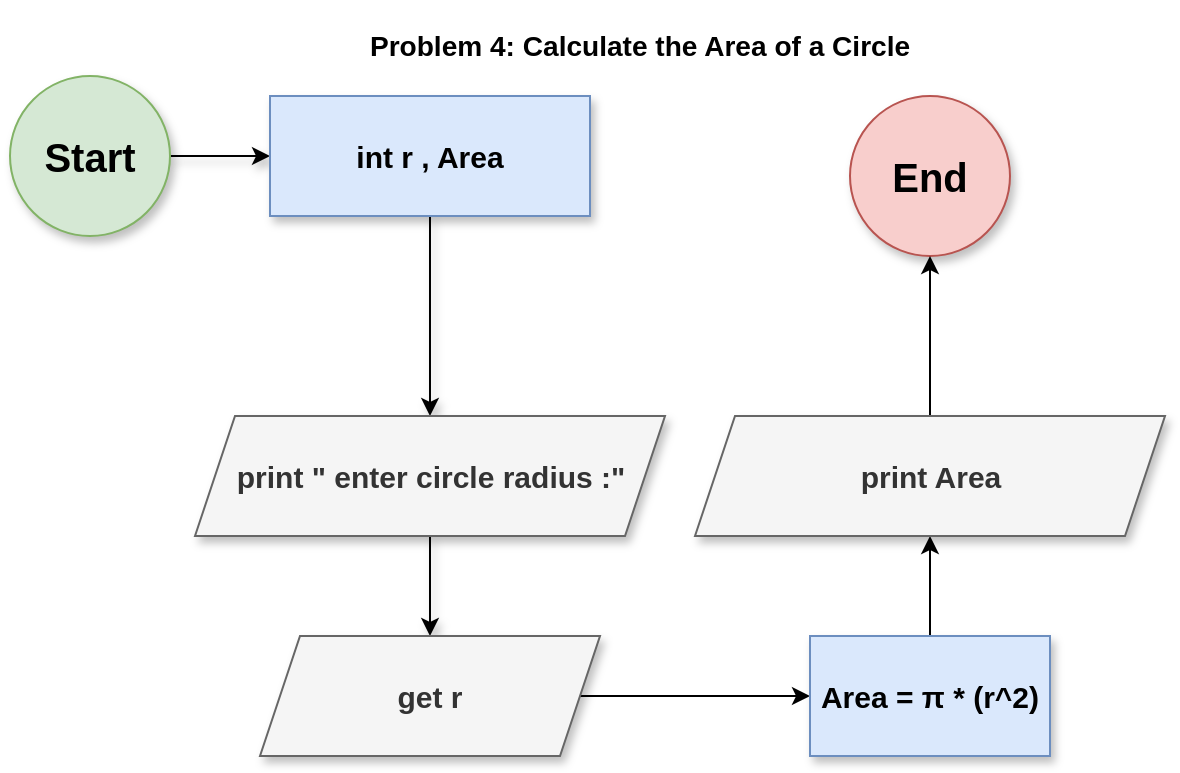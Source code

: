 <mxfile version="25.0.1">
  <diagram name="Page-1" id="dN8_6ENDUjSBBLUcKlPB">
    <mxGraphModel dx="875" dy="475" grid="1" gridSize="10" guides="1" tooltips="1" connect="1" arrows="1" fold="1" page="1" pageScale="1" pageWidth="850" pageHeight="1100" background="#ffffff" math="0" shadow="0">
      <root>
        <mxCell id="0" />
        <mxCell id="1" parent="0" />
        <mxCell id="FthU4NVJ7ODYGOHPvPlJ-1" value="" style="edgeStyle=orthogonalEdgeStyle;rounded=0;orthogonalLoop=1;jettySize=auto;html=1;shadow=1;" edge="1" parent="1" source="FthU4NVJ7ODYGOHPvPlJ-2" target="FthU4NVJ7ODYGOHPvPlJ-4">
          <mxGeometry relative="1" as="geometry" />
        </mxCell>
        <mxCell id="FthU4NVJ7ODYGOHPvPlJ-2" value="&lt;font style=&quot;font-size: 20px;&quot;&gt;&lt;b style=&quot;&quot;&gt;Start&lt;/b&gt;&lt;/font&gt;" style="ellipse;whiteSpace=wrap;html=1;aspect=fixed;fillColor=#d5e8d4;strokeColor=#82b366;shadow=1;" vertex="1" parent="1">
          <mxGeometry x="25" y="40" width="80" height="80" as="geometry" />
        </mxCell>
        <mxCell id="FthU4NVJ7ODYGOHPvPlJ-3" value="" style="edgeStyle=orthogonalEdgeStyle;rounded=0;orthogonalLoop=1;jettySize=auto;html=1;shadow=1;" edge="1" parent="1" source="FthU4NVJ7ODYGOHPvPlJ-4" target="FthU4NVJ7ODYGOHPvPlJ-6">
          <mxGeometry relative="1" as="geometry" />
        </mxCell>
        <mxCell id="FthU4NVJ7ODYGOHPvPlJ-4" value="&lt;b&gt;&lt;font&gt;int r , Area&lt;/font&gt;&lt;/b&gt;" style="rounded=0;whiteSpace=wrap;html=1;fillColor=#dae8fc;strokeColor=#6c8ebf;fontSize=15;shadow=1;" vertex="1" parent="1">
          <mxGeometry x="155" y="50" width="160" height="60" as="geometry" />
        </mxCell>
        <mxCell id="FthU4NVJ7ODYGOHPvPlJ-5" value="" style="edgeStyle=orthogonalEdgeStyle;rounded=0;orthogonalLoop=1;jettySize=auto;html=1;shadow=1;" edge="1" parent="1" source="FthU4NVJ7ODYGOHPvPlJ-6" target="FthU4NVJ7ODYGOHPvPlJ-8">
          <mxGeometry relative="1" as="geometry" />
        </mxCell>
        <mxCell id="FthU4NVJ7ODYGOHPvPlJ-6" value="print &quot; enter circle radius :&quot;" style="shape=parallelogram;perimeter=parallelogramPerimeter;whiteSpace=wrap;html=1;fixedSize=1;fillColor=#f5f5f5;strokeColor=#666666;fontColor=#333333;rounded=0;fontSize=15;fontStyle=1;shadow=1;" vertex="1" parent="1">
          <mxGeometry x="117.5" y="210" width="235" height="60" as="geometry" />
        </mxCell>
        <mxCell id="FthU4NVJ7ODYGOHPvPlJ-33" value="" style="edgeStyle=orthogonalEdgeStyle;rounded=0;orthogonalLoop=1;jettySize=auto;html=1;" edge="1" parent="1" source="FthU4NVJ7ODYGOHPvPlJ-8" target="FthU4NVJ7ODYGOHPvPlJ-32">
          <mxGeometry relative="1" as="geometry" />
        </mxCell>
        <mxCell id="FthU4NVJ7ODYGOHPvPlJ-8" value="get r" style="shape=parallelogram;perimeter=parallelogramPerimeter;whiteSpace=wrap;html=1;fixedSize=1;fillColor=#f5f5f5;strokeColor=#666666;fontColor=#333333;rounded=0;fontSize=15;fontStyle=1;shadow=1;" vertex="1" parent="1">
          <mxGeometry x="150" y="320" width="170" height="60" as="geometry" />
        </mxCell>
        <mxCell id="FthU4NVJ7ODYGOHPvPlJ-9" value="&lt;h3&gt;&lt;p&gt;&lt;/p&gt;&lt;/h3&gt;&lt;h3&gt;&lt;p&gt;&lt;/p&gt;&lt;/h3&gt;&lt;h3&gt;&lt;p&gt;&lt;/p&gt;&lt;/h3&gt;&lt;h3&gt;&lt;strong&gt;Problem 4: Calculate the Area of a Circle&lt;/strong&gt;&lt;/h3&gt;&lt;p&gt;&lt;/p&gt;" style="text;html=1;align=center;verticalAlign=middle;whiteSpace=wrap;rounded=0;" vertex="1" parent="1">
          <mxGeometry x="170" y="10" width="340" height="30" as="geometry" />
        </mxCell>
        <mxCell id="FthU4NVJ7ODYGOHPvPlJ-24" value="&lt;font style=&quot;font-size: 20px;&quot;&gt;&lt;b style=&quot;&quot;&gt;End&lt;/b&gt;&lt;/font&gt;" style="ellipse;whiteSpace=wrap;html=1;aspect=fixed;fillColor=#f8cecc;strokeColor=#b85450;shadow=1;" vertex="1" parent="1">
          <mxGeometry x="445" y="50" width="80" height="80" as="geometry" />
        </mxCell>
        <mxCell id="FthU4NVJ7ODYGOHPvPlJ-35" value="" style="edgeStyle=orthogonalEdgeStyle;rounded=0;orthogonalLoop=1;jettySize=auto;html=1;" edge="1" parent="1" source="FthU4NVJ7ODYGOHPvPlJ-32" target="FthU4NVJ7ODYGOHPvPlJ-34">
          <mxGeometry relative="1" as="geometry" />
        </mxCell>
        <mxCell id="FthU4NVJ7ODYGOHPvPlJ-32" value="Area = π * (r^2)" style="whiteSpace=wrap;html=1;fontSize=15;fillColor=#dae8fc;strokeColor=#6c8ebf;rounded=0;fontStyle=1;shadow=1;" vertex="1" parent="1">
          <mxGeometry x="425" y="320" width="120" height="60" as="geometry" />
        </mxCell>
        <mxCell id="FthU4NVJ7ODYGOHPvPlJ-36" value="" style="edgeStyle=orthogonalEdgeStyle;rounded=0;orthogonalLoop=1;jettySize=auto;html=1;" edge="1" parent="1" source="FthU4NVJ7ODYGOHPvPlJ-34" target="FthU4NVJ7ODYGOHPvPlJ-24">
          <mxGeometry relative="1" as="geometry" />
        </mxCell>
        <mxCell id="FthU4NVJ7ODYGOHPvPlJ-34" value="print Area" style="shape=parallelogram;perimeter=parallelogramPerimeter;whiteSpace=wrap;html=1;fixedSize=1;fillColor=#f5f5f5;strokeColor=#666666;fontColor=#333333;rounded=0;fontSize=15;fontStyle=1;shadow=1;" vertex="1" parent="1">
          <mxGeometry x="367.5" y="210" width="235" height="60" as="geometry" />
        </mxCell>
      </root>
    </mxGraphModel>
  </diagram>
</mxfile>
